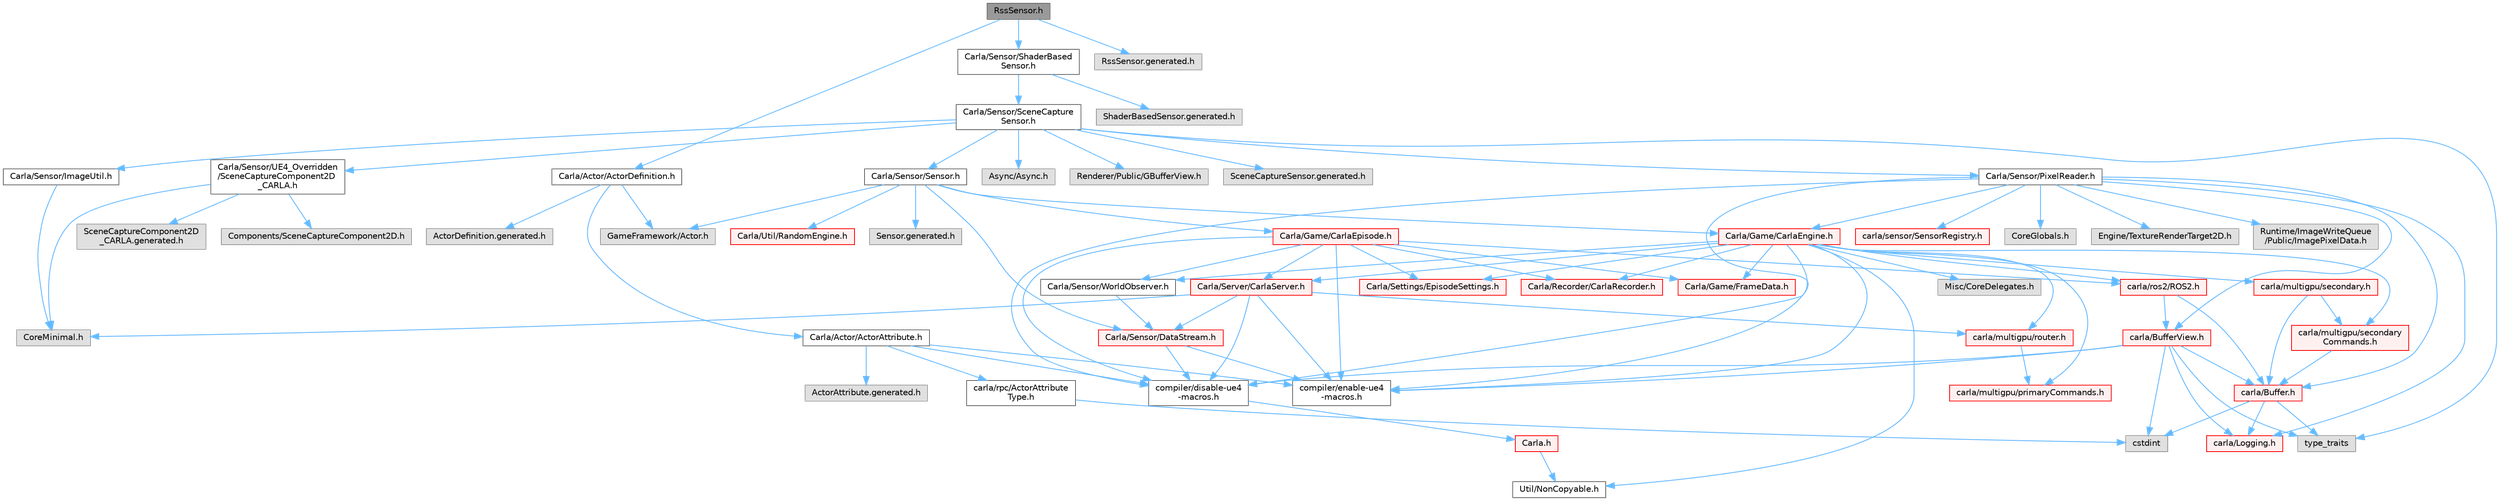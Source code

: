 digraph "RssSensor.h"
{
 // INTERACTIVE_SVG=YES
 // LATEX_PDF_SIZE
  bgcolor="transparent";
  edge [fontname=Helvetica,fontsize=10,labelfontname=Helvetica,labelfontsize=10];
  node [fontname=Helvetica,fontsize=10,shape=box,height=0.2,width=0.4];
  Node1 [id="Node000001",label="RssSensor.h",height=0.2,width=0.4,color="gray40", fillcolor="grey60", style="filled", fontcolor="black",tooltip=" "];
  Node1 -> Node2 [id="edge1_Node000001_Node000002",color="steelblue1",style="solid",tooltip=" "];
  Node2 [id="Node000002",label="Carla/Sensor/ShaderBased\lSensor.h",height=0.2,width=0.4,color="grey40", fillcolor="white", style="filled",URL="$da/d69/ShaderBasedSensor_8h.html",tooltip=" "];
  Node2 -> Node3 [id="edge2_Node000002_Node000003",color="steelblue1",style="solid",tooltip=" "];
  Node3 [id="Node000003",label="Carla/Sensor/SceneCapture\lSensor.h",height=0.2,width=0.4,color="grey40", fillcolor="white", style="filled",URL="$d8/d95/SceneCaptureSensor_8h.html",tooltip=" "];
  Node3 -> Node4 [id="edge3_Node000003_Node000004",color="steelblue1",style="solid",tooltip=" "];
  Node4 [id="Node000004",label="Carla/Sensor/PixelReader.h",height=0.2,width=0.4,color="grey40", fillcolor="white", style="filled",URL="$df/d2e/PixelReader_8h.html",tooltip=" "];
  Node4 -> Node5 [id="edge4_Node000004_Node000005",color="steelblue1",style="solid",tooltip=" "];
  Node5 [id="Node000005",label="CoreGlobals.h",height=0.2,width=0.4,color="grey60", fillcolor="#E0E0E0", style="filled",tooltip=" "];
  Node4 -> Node6 [id="edge5_Node000004_Node000006",color="steelblue1",style="solid",tooltip=" "];
  Node6 [id="Node000006",label="Engine/TextureRenderTarget2D.h",height=0.2,width=0.4,color="grey60", fillcolor="#E0E0E0", style="filled",tooltip=" "];
  Node4 -> Node7 [id="edge6_Node000004_Node000007",color="steelblue1",style="solid",tooltip=" "];
  Node7 [id="Node000007",label="Runtime/ImageWriteQueue\l/Public/ImagePixelData.h",height=0.2,width=0.4,color="grey60", fillcolor="#E0E0E0", style="filled",tooltip=" "];
  Node4 -> Node8 [id="edge7_Node000004_Node000008",color="steelblue1",style="solid",tooltip=" "];
  Node8 [id="Node000008",label="Carla/Game/CarlaEngine.h",height=0.2,width=0.4,color="red", fillcolor="#FFF0F0", style="filled",URL="$d0/d11/CarlaEngine_8h.html",tooltip=" "];
  Node8 -> Node9 [id="edge8_Node000008_Node000009",color="steelblue1",style="solid",tooltip=" "];
  Node9 [id="Node000009",label="Carla/Recorder/CarlaRecorder.h",height=0.2,width=0.4,color="red", fillcolor="#FFF0F0", style="filled",URL="$d9/d6a/CarlaRecorder_8h.html",tooltip=" "];
  Node8 -> Node98 [id="edge9_Node000008_Node000098",color="steelblue1",style="solid",tooltip=" "];
  Node98 [id="Node000098",label="Carla/Sensor/WorldObserver.h",height=0.2,width=0.4,color="grey40", fillcolor="white", style="filled",URL="$d8/deb/WorldObserver_8h.html",tooltip=" "];
  Node98 -> Node99 [id="edge10_Node000098_Node000099",color="steelblue1",style="solid",tooltip=" "];
  Node99 [id="Node000099",label="Carla/Sensor/DataStream.h",height=0.2,width=0.4,color="red", fillcolor="#FFF0F0", style="filled",URL="$da/dd9/DataStream_8h.html",tooltip=" "];
  Node99 -> Node13 [id="edge11_Node000099_Node000013",color="steelblue1",style="solid",tooltip=" "];
  Node13 [id="Node000013",label="compiler/disable-ue4\l-macros.h",height=0.2,width=0.4,color="grey40", fillcolor="white", style="filled",URL="$d2/d02/disable-ue4-macros_8h.html",tooltip=" "];
  Node13 -> Node14 [id="edge12_Node000013_Node000014",color="steelblue1",style="solid",tooltip=" "];
  Node14 [id="Node000014",label="Carla.h",height=0.2,width=0.4,color="red", fillcolor="#FFF0F0", style="filled",URL="$d7/d7d/Carla_8h.html",tooltip=" "];
  Node14 -> Node15 [id="edge13_Node000014_Node000015",color="steelblue1",style="solid",tooltip=" "];
  Node15 [id="Node000015",label="Util/NonCopyable.h",height=0.2,width=0.4,color="grey40", fillcolor="white", style="filled",URL="$d4/d57/Unreal_2CarlaUE4_2Plugins_2Carla_2Source_2Carla_2Util_2NonCopyable_8h.html",tooltip=" "];
  Node99 -> Node20 [id="edge14_Node000099_Node000020",color="steelblue1",style="solid",tooltip=" "];
  Node20 [id="Node000020",label="compiler/enable-ue4\l-macros.h",height=0.2,width=0.4,color="grey40", fillcolor="white", style="filled",URL="$d9/da2/enable-ue4-macros_8h.html",tooltip=" "];
  Node8 -> Node214 [id="edge15_Node000008_Node000214",color="steelblue1",style="solid",tooltip=" "];
  Node214 [id="Node000214",label="Carla/Server/CarlaServer.h",height=0.2,width=0.4,color="red", fillcolor="#FFF0F0", style="filled",URL="$d0/d35/CarlaServer_8h.html",tooltip=" "];
  Node214 -> Node99 [id="edge16_Node000214_Node000099",color="steelblue1",style="solid",tooltip=" "];
  Node214 -> Node60 [id="edge17_Node000214_Node000060",color="steelblue1",style="solid",tooltip=" "];
  Node60 [id="Node000060",label="CoreMinimal.h",height=0.2,width=0.4,color="grey60", fillcolor="#E0E0E0", style="filled",tooltip=" "];
  Node214 -> Node13 [id="edge18_Node000214_Node000013",color="steelblue1",style="solid",tooltip=" "];
  Node214 -> Node236 [id="edge19_Node000214_Node000236",color="steelblue1",style="solid",tooltip=" "];
  Node236 [id="Node000236",label="carla/multigpu/router.h",height=0.2,width=0.4,color="red", fillcolor="#FFF0F0", style="filled",URL="$da/db7/router_8h.html",tooltip=" "];
  Node236 -> Node245 [id="edge20_Node000236_Node000245",color="steelblue1",style="solid",tooltip=" "];
  Node245 [id="Node000245",label="carla/multigpu/primaryCommands.h",height=0.2,width=0.4,color="red", fillcolor="#FFF0F0", style="filled",URL="$dd/dbf/primaryCommands_8h.html",tooltip=" "];
  Node214 -> Node20 [id="edge21_Node000214_Node000020",color="steelblue1",style="solid",tooltip=" "];
  Node8 -> Node251 [id="edge22_Node000008_Node000251",color="steelblue1",style="solid",tooltip=" "];
  Node251 [id="Node000251",label="Carla/Settings/EpisodeSettings.h",height=0.2,width=0.4,color="red", fillcolor="#FFF0F0", style="filled",URL="$d8/d64/Unreal_2CarlaUE4_2Plugins_2Carla_2Source_2Carla_2Settings_2EpisodeSettings_8h.html",tooltip=" "];
  Node8 -> Node15 [id="edge23_Node000008_Node000015",color="steelblue1",style="solid",tooltip=" "];
  Node8 -> Node253 [id="edge24_Node000008_Node000253",color="steelblue1",style="solid",tooltip=" "];
  Node253 [id="Node000253",label="Carla/Game/FrameData.h",height=0.2,width=0.4,color="red", fillcolor="#FFF0F0", style="filled",URL="$d2/df1/FrameData_8h.html",tooltip=" "];
  Node8 -> Node315 [id="edge25_Node000008_Node000315",color="steelblue1",style="solid",tooltip=" "];
  Node315 [id="Node000315",label="Misc/CoreDelegates.h",height=0.2,width=0.4,color="grey60", fillcolor="#E0E0E0", style="filled",tooltip=" "];
  Node8 -> Node13 [id="edge26_Node000008_Node000013",color="steelblue1",style="solid",tooltip=" "];
  Node8 -> Node236 [id="edge27_Node000008_Node000236",color="steelblue1",style="solid",tooltip=" "];
  Node8 -> Node245 [id="edge28_Node000008_Node000245",color="steelblue1",style="solid",tooltip=" "];
  Node8 -> Node316 [id="edge29_Node000008_Node000316",color="steelblue1",style="solid",tooltip=" "];
  Node316 [id="Node000316",label="carla/multigpu/secondary.h",height=0.2,width=0.4,color="red", fillcolor="#FFF0F0", style="filled",URL="$de/df9/secondary_8h.html",tooltip=" "];
  Node316 -> Node101 [id="edge30_Node000316_Node000101",color="steelblue1",style="solid",tooltip=" "];
  Node101 [id="Node000101",label="carla/Buffer.h",height=0.2,width=0.4,color="red", fillcolor="#FFF0F0", style="filled",URL="$d2/dda/carla_2Buffer_8h.html",tooltip=" "];
  Node101 -> Node106 [id="edge31_Node000101_Node000106",color="steelblue1",style="solid",tooltip=" "];
  Node106 [id="Node000106",label="carla/Logging.h",height=0.2,width=0.4,color="red", fillcolor="#FFF0F0", style="filled",URL="$de/d87/Logging_8h.html",tooltip=" "];
  Node101 -> Node19 [id="edge32_Node000101_Node000019",color="steelblue1",style="solid",tooltip=" "];
  Node19 [id="Node000019",label="cstdint",height=0.2,width=0.4,color="grey60", fillcolor="#E0E0E0", style="filled",tooltip=" "];
  Node101 -> Node36 [id="edge33_Node000101_Node000036",color="steelblue1",style="solid",tooltip=" "];
  Node36 [id="Node000036",label="type_traits",height=0.2,width=0.4,color="grey60", fillcolor="#E0E0E0", style="filled",tooltip=" "];
  Node316 -> Node317 [id="edge34_Node000316_Node000317",color="steelblue1",style="solid",tooltip=" "];
  Node317 [id="Node000317",label="carla/multigpu/secondary\lCommands.h",height=0.2,width=0.4,color="red", fillcolor="#FFF0F0", style="filled",URL="$d6/d9a/secondaryCommands_8h.html",tooltip=" "];
  Node317 -> Node101 [id="edge35_Node000317_Node000101",color="steelblue1",style="solid",tooltip=" "];
  Node8 -> Node317 [id="edge36_Node000008_Node000317",color="steelblue1",style="solid",tooltip=" "];
  Node8 -> Node135 [id="edge37_Node000008_Node000135",color="steelblue1",style="solid",tooltip=" "];
  Node135 [id="Node000135",label="carla/ros2/ROS2.h",height=0.2,width=0.4,color="red", fillcolor="#FFF0F0", style="filled",URL="$da/db8/ROS2_8h.html",tooltip=" "];
  Node135 -> Node101 [id="edge38_Node000135_Node000101",color="steelblue1",style="solid",tooltip=" "];
  Node135 -> Node136 [id="edge39_Node000135_Node000136",color="steelblue1",style="solid",tooltip=" "];
  Node136 [id="Node000136",label="carla/BufferView.h",height=0.2,width=0.4,color="red", fillcolor="#FFF0F0", style="filled",URL="$d8/dee/BufferView_8h.html",tooltip=" "];
  Node136 -> Node101 [id="edge40_Node000136_Node000101",color="steelblue1",style="solid",tooltip=" "];
  Node136 -> Node106 [id="edge41_Node000136_Node000106",color="steelblue1",style="solid",tooltip=" "];
  Node136 -> Node19 [id="edge42_Node000136_Node000019",color="steelblue1",style="solid",tooltip=" "];
  Node136 -> Node36 [id="edge43_Node000136_Node000036",color="steelblue1",style="solid",tooltip=" "];
  Node136 -> Node20 [id="edge44_Node000136_Node000020",color="steelblue1",style="solid",tooltip=" "];
  Node136 -> Node13 [id="edge45_Node000136_Node000013",color="steelblue1",style="solid",tooltip=" "];
  Node8 -> Node20 [id="edge46_Node000008_Node000020",color="steelblue1",style="solid",tooltip=" "];
  Node4 -> Node13 [id="edge47_Node000004_Node000013",color="steelblue1",style="solid",tooltip=" "];
  Node4 -> Node106 [id="edge48_Node000004_Node000106",color="steelblue1",style="solid",tooltip=" "];
  Node4 -> Node101 [id="edge49_Node000004_Node000101",color="steelblue1",style="solid",tooltip=" "];
  Node4 -> Node136 [id="edge50_Node000004_Node000136",color="steelblue1",style="solid",tooltip=" "];
  Node4 -> Node112 [id="edge51_Node000004_Node000112",color="steelblue1",style="solid",tooltip=" "];
  Node112 [id="Node000112",label="carla/sensor/SensorRegistry.h",height=0.2,width=0.4,color="red", fillcolor="#FFF0F0", style="filled",URL="$d4/d03/SensorRegistry_8h.html",tooltip=" "];
  Node4 -> Node20 [id="edge52_Node000004_Node000020",color="steelblue1",style="solid",tooltip=" "];
  Node3 -> Node319 [id="edge53_Node000003_Node000319",color="steelblue1",style="solid",tooltip=" "];
  Node319 [id="Node000319",label="Carla/Sensor/Sensor.h",height=0.2,width=0.4,color="grey40", fillcolor="white", style="filled",URL="$d7/d7d/Unreal_2CarlaUE4_2Plugins_2Carla_2Source_2Carla_2Sensor_2Sensor_8h.html",tooltip=" "];
  Node319 -> Node320 [id="edge54_Node000319_Node000320",color="steelblue1",style="solid",tooltip=" "];
  Node320 [id="Node000320",label="Carla/Game/CarlaEpisode.h",height=0.2,width=0.4,color="red", fillcolor="#FFF0F0", style="filled",URL="$de/db8/CarlaEpisode_8h.html",tooltip=" "];
  Node320 -> Node9 [id="edge55_Node000320_Node000009",color="steelblue1",style="solid",tooltip=" "];
  Node320 -> Node98 [id="edge56_Node000320_Node000098",color="steelblue1",style="solid",tooltip=" "];
  Node320 -> Node214 [id="edge57_Node000320_Node000214",color="steelblue1",style="solid",tooltip=" "];
  Node320 -> Node251 [id="edge58_Node000320_Node000251",color="steelblue1",style="solid",tooltip=" "];
  Node320 -> Node253 [id="edge59_Node000320_Node000253",color="steelblue1",style="solid",tooltip=" "];
  Node320 -> Node13 [id="edge60_Node000320_Node000013",color="steelblue1",style="solid",tooltip=" "];
  Node320 -> Node135 [id="edge61_Node000320_Node000135",color="steelblue1",style="solid",tooltip=" "];
  Node320 -> Node20 [id="edge62_Node000320_Node000020",color="steelblue1",style="solid",tooltip=" "];
  Node319 -> Node99 [id="edge63_Node000319_Node000099",color="steelblue1",style="solid",tooltip=" "];
  Node319 -> Node340 [id="edge64_Node000319_Node000340",color="steelblue1",style="solid",tooltip=" "];
  Node340 [id="Node000340",label="Carla/Util/RandomEngine.h",height=0.2,width=0.4,color="red", fillcolor="#FFF0F0", style="filled",URL="$d6/daa/RandomEngine_8h.html",tooltip=" "];
  Node319 -> Node8 [id="edge65_Node000319_Node000008",color="steelblue1",style="solid",tooltip=" "];
  Node319 -> Node218 [id="edge66_Node000319_Node000218",color="steelblue1",style="solid",tooltip=" "];
  Node218 [id="Node000218",label="GameFramework/Actor.h",height=0.2,width=0.4,color="grey60", fillcolor="#E0E0E0", style="filled",tooltip=" "];
  Node319 -> Node343 [id="edge67_Node000319_Node000343",color="steelblue1",style="solid",tooltip=" "];
  Node343 [id="Node000343",label="Sensor.generated.h",height=0.2,width=0.4,color="grey60", fillcolor="#E0E0E0", style="filled",tooltip=" "];
  Node3 -> Node344 [id="edge68_Node000003_Node000344",color="steelblue1",style="solid",tooltip=" "];
  Node344 [id="Node000344",label="Carla/Sensor/UE4_Overridden\l/SceneCaptureComponent2D\l_CARLA.h",height=0.2,width=0.4,color="grey40", fillcolor="white", style="filled",URL="$df/d46/SceneCaptureComponent2D__CARLA_8h.html",tooltip=" "];
  Node344 -> Node60 [id="edge69_Node000344_Node000060",color="steelblue1",style="solid",tooltip=" "];
  Node344 -> Node345 [id="edge70_Node000344_Node000345",color="steelblue1",style="solid",tooltip=" "];
  Node345 [id="Node000345",label="Components/SceneCaptureComponent2D.h",height=0.2,width=0.4,color="grey60", fillcolor="#E0E0E0", style="filled",tooltip=" "];
  Node344 -> Node346 [id="edge71_Node000344_Node000346",color="steelblue1",style="solid",tooltip=" "];
  Node346 [id="Node000346",label="SceneCaptureComponent2D\l_CARLA.generated.h",height=0.2,width=0.4,color="grey60", fillcolor="#E0E0E0", style="filled",tooltip=" "];
  Node3 -> Node347 [id="edge72_Node000003_Node000347",color="steelblue1",style="solid",tooltip=" "];
  Node347 [id="Node000347",label="Carla/Sensor/ImageUtil.h",height=0.2,width=0.4,color="grey40", fillcolor="white", style="filled",URL="$df/daa/ImageUtil_8h.html",tooltip=" "];
  Node347 -> Node60 [id="edge73_Node000347_Node000060",color="steelblue1",style="solid",tooltip=" "];
  Node3 -> Node348 [id="edge74_Node000003_Node000348",color="steelblue1",style="solid",tooltip=" "];
  Node348 [id="Node000348",label="Async/Async.h",height=0.2,width=0.4,color="grey60", fillcolor="#E0E0E0", style="filled",tooltip=" "];
  Node3 -> Node349 [id="edge75_Node000003_Node000349",color="steelblue1",style="solid",tooltip=" "];
  Node349 [id="Node000349",label="Renderer/Public/GBufferView.h",height=0.2,width=0.4,color="grey60", fillcolor="#E0E0E0", style="filled",tooltip=" "];
  Node3 -> Node36 [id="edge76_Node000003_Node000036",color="steelblue1",style="solid",tooltip=" "];
  Node3 -> Node350 [id="edge77_Node000003_Node000350",color="steelblue1",style="solid",tooltip=" "];
  Node350 [id="Node000350",label="SceneCaptureSensor.generated.h",height=0.2,width=0.4,color="grey60", fillcolor="#E0E0E0", style="filled",tooltip=" "];
  Node2 -> Node351 [id="edge78_Node000002_Node000351",color="steelblue1",style="solid",tooltip=" "];
  Node351 [id="Node000351",label="ShaderBasedSensor.generated.h",height=0.2,width=0.4,color="grey60", fillcolor="#E0E0E0", style="filled",tooltip=" "];
  Node1 -> Node322 [id="edge79_Node000001_Node000322",color="steelblue1",style="solid",tooltip=" "];
  Node322 [id="Node000322",label="Carla/Actor/ActorDefinition.h",height=0.2,width=0.4,color="grey40", fillcolor="white", style="filled",URL="$d0/d65/Unreal_2CarlaUE4_2Plugins_2Carla_2Source_2Carla_2Actor_2ActorDefinition_8h.html",tooltip=" "];
  Node322 -> Node12 [id="edge80_Node000322_Node000012",color="steelblue1",style="solid",tooltip=" "];
  Node12 [id="Node000012",label="Carla/Actor/ActorAttribute.h",height=0.2,width=0.4,color="grey40", fillcolor="white", style="filled",URL="$d6/d1a/Unreal_2CarlaUE4_2Plugins_2Carla_2Source_2Carla_2Actor_2ActorAttribute_8h.html",tooltip=" "];
  Node12 -> Node13 [id="edge81_Node000012_Node000013",color="steelblue1",style="solid",tooltip=" "];
  Node12 -> Node18 [id="edge82_Node000012_Node000018",color="steelblue1",style="solid",tooltip=" "];
  Node18 [id="Node000018",label="carla/rpc/ActorAttribute\lType.h",height=0.2,width=0.4,color="grey40", fillcolor="white", style="filled",URL="$d8/d81/ActorAttributeType_8h.html",tooltip=" "];
  Node18 -> Node19 [id="edge83_Node000018_Node000019",color="steelblue1",style="solid",tooltip=" "];
  Node12 -> Node20 [id="edge84_Node000012_Node000020",color="steelblue1",style="solid",tooltip=" "];
  Node12 -> Node21 [id="edge85_Node000012_Node000021",color="steelblue1",style="solid",tooltip=" "];
  Node21 [id="Node000021",label="ActorAttribute.generated.h",height=0.2,width=0.4,color="grey60", fillcolor="#E0E0E0", style="filled",tooltip=" "];
  Node322 -> Node218 [id="edge86_Node000322_Node000218",color="steelblue1",style="solid",tooltip=" "];
  Node322 -> Node323 [id="edge87_Node000322_Node000323",color="steelblue1",style="solid",tooltip=" "];
  Node323 [id="Node000323",label="ActorDefinition.generated.h",height=0.2,width=0.4,color="grey60", fillcolor="#E0E0E0", style="filled",tooltip=" "];
  Node1 -> Node352 [id="edge88_Node000001_Node000352",color="steelblue1",style="solid",tooltip=" "];
  Node352 [id="Node000352",label="RssSensor.generated.h",height=0.2,width=0.4,color="grey60", fillcolor="#E0E0E0", style="filled",tooltip=" "];
}
